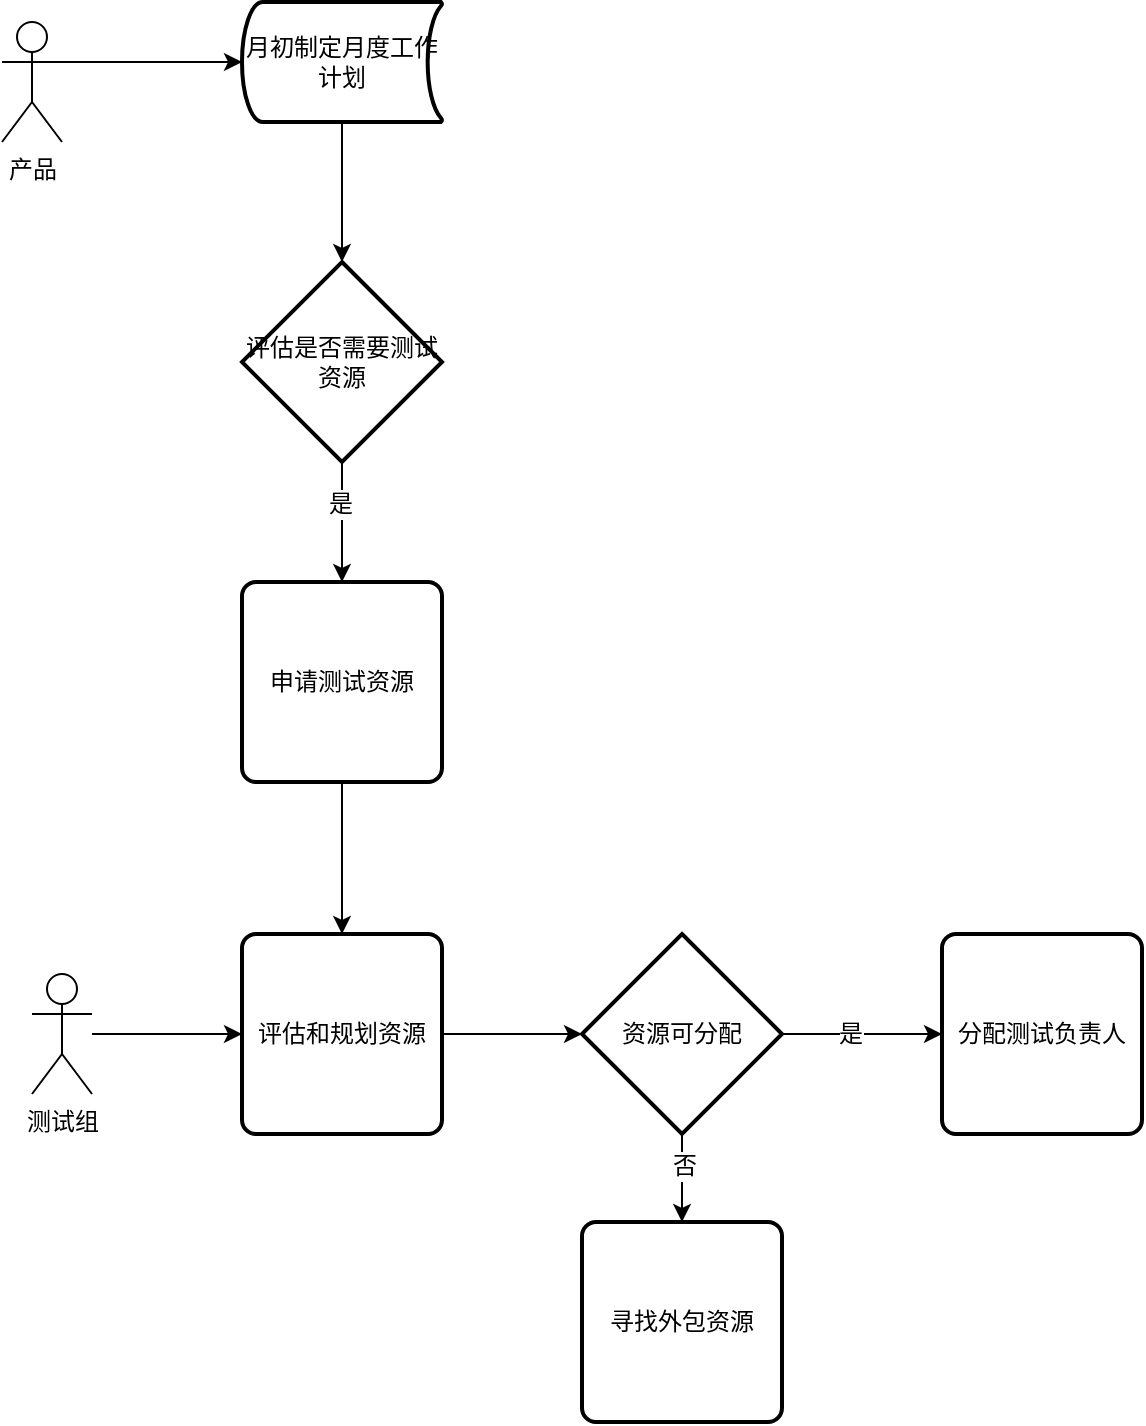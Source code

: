 <mxfile version="10.7.1" type="github"><diagram id="yCzDRBoKNTVyDm0Ns_ko" name="Page-1"><mxGraphModel dx="918" dy="513" grid="1" gridSize="10" guides="1" tooltips="1" connect="1" arrows="1" fold="1" page="1" pageScale="1" pageWidth="827" pageHeight="1169" math="0" shadow="0"><root><mxCell id="0"/><mxCell id="1" parent="0"/><mxCell id="-HVa3g9zXCm9goh3aqnY-2" value="月初制定月度工作计划" style="strokeWidth=2;html=1;shape=mxgraph.flowchart.stored_data;whiteSpace=wrap;" vertex="1" parent="1"><mxGeometry x="170" y="20" width="100" height="60" as="geometry"/></mxCell><mxCell id="-HVa3g9zXCm9goh3aqnY-3" value="评估是否需要测试资源" style="strokeWidth=2;html=1;shape=mxgraph.flowchart.decision;whiteSpace=wrap;" vertex="1" parent="1"><mxGeometry x="170" y="150" width="100" height="100" as="geometry"/></mxCell><mxCell id="-HVa3g9zXCm9goh3aqnY-4" value="申请测试资源" style="rounded=1;whiteSpace=wrap;html=1;absoluteArcSize=1;arcSize=14;strokeWidth=2;" vertex="1" parent="1"><mxGeometry x="170" y="310" width="100" height="100" as="geometry"/></mxCell><mxCell id="-HVa3g9zXCm9goh3aqnY-9" value="" style="edgeStyle=orthogonalEdgeStyle;rounded=0;orthogonalLoop=1;jettySize=auto;html=1;" edge="1" parent="1" source="-HVa3g9zXCm9goh3aqnY-5" target="-HVa3g9zXCm9goh3aqnY-6"><mxGeometry relative="1" as="geometry"/></mxCell><mxCell id="-HVa3g9zXCm9goh3aqnY-5" value="评估和规划资源" style="rounded=1;whiteSpace=wrap;html=1;absoluteArcSize=1;arcSize=14;strokeWidth=2;" vertex="1" parent="1"><mxGeometry x="170" y="486" width="100" height="100" as="geometry"/></mxCell><mxCell id="-HVa3g9zXCm9goh3aqnY-15" value="" style="edgeStyle=orthogonalEdgeStyle;rounded=0;orthogonalLoop=1;jettySize=auto;html=1;" edge="1" parent="1" source="-HVa3g9zXCm9goh3aqnY-6" target="-HVa3g9zXCm9goh3aqnY-8"><mxGeometry relative="1" as="geometry"/></mxCell><mxCell id="-HVa3g9zXCm9goh3aqnY-17" value="否" style="text;html=1;resizable=0;points=[];align=center;verticalAlign=middle;labelBackgroundColor=#ffffff;" vertex="1" connectable="0" parent="-HVa3g9zXCm9goh3aqnY-15"><mxGeometry x="-0.273" y="1" relative="1" as="geometry"><mxPoint as="offset"/></mxGeometry></mxCell><mxCell id="-HVa3g9zXCm9goh3aqnY-16" value="" style="edgeStyle=orthogonalEdgeStyle;rounded=0;orthogonalLoop=1;jettySize=auto;html=1;" edge="1" parent="1" source="-HVa3g9zXCm9goh3aqnY-6" target="-HVa3g9zXCm9goh3aqnY-7"><mxGeometry relative="1" as="geometry"/></mxCell><mxCell id="-HVa3g9zXCm9goh3aqnY-18" value="是" style="text;html=1;resizable=0;points=[];align=center;verticalAlign=middle;labelBackgroundColor=#ffffff;" vertex="1" connectable="0" parent="-HVa3g9zXCm9goh3aqnY-16"><mxGeometry x="-0.15" relative="1" as="geometry"><mxPoint as="offset"/></mxGeometry></mxCell><mxCell id="-HVa3g9zXCm9goh3aqnY-6" value="资源可分配" style="strokeWidth=2;html=1;shape=mxgraph.flowchart.decision;whiteSpace=wrap;" vertex="1" parent="1"><mxGeometry x="340" y="486" width="100" height="100" as="geometry"/></mxCell><mxCell id="-HVa3g9zXCm9goh3aqnY-7" value="分配测试负责人" style="rounded=1;whiteSpace=wrap;html=1;absoluteArcSize=1;arcSize=14;strokeWidth=2;" vertex="1" parent="1"><mxGeometry x="520" y="486" width="100" height="100" as="geometry"/></mxCell><mxCell id="-HVa3g9zXCm9goh3aqnY-8" value="寻找外包资源" style="rounded=1;whiteSpace=wrap;html=1;absoluteArcSize=1;arcSize=14;strokeWidth=2;" vertex="1" parent="1"><mxGeometry x="340" y="630" width="100" height="100" as="geometry"/></mxCell><mxCell id="-HVa3g9zXCm9goh3aqnY-12" value="" style="endArrow=classic;html=1;entryX=0.5;entryY=0;entryDx=0;entryDy=0;" edge="1" parent="1" source="-HVa3g9zXCm9goh3aqnY-3" target="-HVa3g9zXCm9goh3aqnY-4"><mxGeometry width="50" height="50" relative="1" as="geometry"><mxPoint x="170" y="660" as="sourcePoint"/><mxPoint x="220" y="220" as="targetPoint"/></mxGeometry></mxCell><mxCell id="-HVa3g9zXCm9goh3aqnY-19" value="是" style="text;html=1;resizable=0;points=[];align=center;verticalAlign=middle;labelBackgroundColor=#ffffff;" vertex="1" connectable="0" parent="-HVa3g9zXCm9goh3aqnY-12"><mxGeometry x="-0.3" y="-1" relative="1" as="geometry"><mxPoint as="offset"/></mxGeometry></mxCell><mxCell id="-HVa3g9zXCm9goh3aqnY-13" value="" style="endArrow=classic;html=1;exitX=0.5;exitY=1;exitDx=0;exitDy=0;entryX=0.5;entryY=0;entryDx=0;entryDy=0;" edge="1" parent="1" source="-HVa3g9zXCm9goh3aqnY-4" target="-HVa3g9zXCm9goh3aqnY-5"><mxGeometry width="50" height="50" relative="1" as="geometry"><mxPoint x="170" y="660" as="sourcePoint"/><mxPoint x="220" y="610" as="targetPoint"/><Array as="points"/></mxGeometry></mxCell><mxCell id="-HVa3g9zXCm9goh3aqnY-14" value="" style="endArrow=classic;html=1;exitX=0.5;exitY=1;exitDx=0;exitDy=0;exitPerimeter=0;" edge="1" parent="1" source="-HVa3g9zXCm9goh3aqnY-2" target="-HVa3g9zXCm9goh3aqnY-3"><mxGeometry width="50" height="50" relative="1" as="geometry"><mxPoint x="60" y="220" as="sourcePoint"/><mxPoint x="110" y="170" as="targetPoint"/></mxGeometry></mxCell><mxCell id="-HVa3g9zXCm9goh3aqnY-20" value="产品" style="shape=umlActor;verticalLabelPosition=bottom;labelBackgroundColor=#ffffff;verticalAlign=top;html=1;" vertex="1" parent="1"><mxGeometry x="50" y="30" width="30" height="60" as="geometry"/></mxCell><mxCell id="-HVa3g9zXCm9goh3aqnY-27" value="" style="edgeStyle=orthogonalEdgeStyle;rounded=0;orthogonalLoop=1;jettySize=auto;html=1;" edge="1" parent="1" source="-HVa3g9zXCm9goh3aqnY-21" target="-HVa3g9zXCm9goh3aqnY-5"><mxGeometry relative="1" as="geometry"/></mxCell><mxCell id="-HVa3g9zXCm9goh3aqnY-21" value="测试组" style="shape=umlActor;verticalLabelPosition=bottom;labelBackgroundColor=#ffffff;verticalAlign=top;html=1;" vertex="1" parent="1"><mxGeometry x="65" y="506" width="30" height="60" as="geometry"/></mxCell><mxCell id="-HVa3g9zXCm9goh3aqnY-24" value="" style="endArrow=classic;html=1;exitX=1;exitY=0.333;exitDx=0;exitDy=0;exitPerimeter=0;entryX=0;entryY=0.5;entryDx=0;entryDy=0;entryPerimeter=0;" edge="1" parent="1" source="-HVa3g9zXCm9goh3aqnY-20" target="-HVa3g9zXCm9goh3aqnY-2"><mxGeometry width="50" height="50" relative="1" as="geometry"><mxPoint x="75" y="160" as="sourcePoint"/><mxPoint x="125" y="110" as="targetPoint"/></mxGeometry></mxCell></root></mxGraphModel></diagram></mxfile>